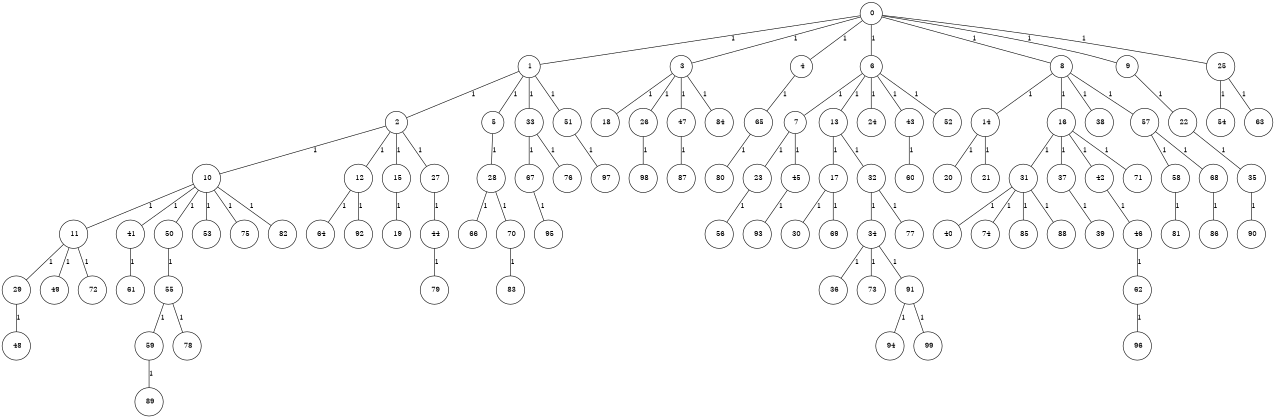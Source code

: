 graph G {
size="8.5,11;"
ratio = "expand;"
fixedsize="true;"
overlap="scale;"
node[shape=circle,width=.12,hight=.12,fontsize=12]
edge[fontsize=12]

0[label=" 0" color=black, pos="2.8045098,2.9536825!"];
1[label=" 1" color=black, pos="1.7447322,0.74316293!"];
2[label=" 2" color=black, pos="2.092576,1.4821074!"];
3[label=" 3" color=black, pos="2.3292851,0.31160237!"];
4[label=" 4" color=black, pos="0.29137773,2.1132737!"];
5[label=" 5" color=black, pos="1.9036619,2.0521674!"];
6[label=" 6" color=black, pos="0.80669306,1.4678232!"];
7[label=" 7" color=black, pos="0.27373112,0.9378264!"];
8[label=" 8" color=black, pos="0.41892462,1.1671044!"];
9[label=" 9" color=black, pos="1.4297136,0.8004396!"];
10[label=" 10" color=black, pos="0.34349713,0.075401085!"];
11[label=" 11" color=black, pos="0.50886125,0.53211085!"];
12[label=" 12" color=black, pos="1.3829153,1.7955374!"];
13[label=" 13" color=black, pos="1.3956169,2.2647446!"];
14[label=" 14" color=black, pos="0.77172296,1.0376578!"];
15[label=" 15" color=black, pos="1.7123198,2.123695!"];
16[label=" 16" color=black, pos="1.8669931,0.29490122!"];
17[label=" 17" color=black, pos="2.2010668,1.8189964!"];
18[label=" 18" color=black, pos="2.3778879,2.2173462!"];
19[label=" 19" color=black, pos="1.2814009,1.6869881!"];
20[label=" 20" color=black, pos="1.3948416,1.9508935!"];
21[label=" 21" color=black, pos="1.3302302,0.99276839!"];
22[label=" 22" color=black, pos="1.9482059,0.14740722!"];
23[label=" 23" color=black, pos="0.0059103272,2.7917702!"];
24[label=" 24" color=black, pos="1.5619016,2.1696101!"];
25[label=" 25" color=black, pos="0.18201222,1.3075322!"];
26[label=" 26" color=black, pos="1.8830039,1.4466492!"];
27[label=" 27" color=black, pos="0.27433539,0.82872104!"];
28[label=" 28" color=black, pos="0.61616267,2.4596355!"];
29[label=" 29" color=black, pos="2.9952526,1.048346!"];
30[label=" 30" color=black, pos="2.48283,0.60398428!"];
31[label=" 31" color=black, pos="1.4668554,1.3616437!"];
32[label=" 32" color=black, pos="1.4824259,0.79172532!"];
33[label=" 33" color=black, pos="0.51986033,1.2243381!"];
34[label=" 34" color=black, pos="1.6241359,1.567269!"];
35[label=" 35" color=black, pos="0.80462457,0.56764831!"];
36[label=" 36" color=black, pos="0.1756046,2.3671801!"];
37[label=" 37" color=black, pos="1.4796876,2.1143157!"];
38[label=" 38" color=black, pos="1.6112793,0.45125793!"];
39[label=" 39" color=black, pos="1.1140545,0.10689172!"];
40[label=" 40" color=black, pos="2.3441555,2.2609184!"];
41[label=" 41" color=black, pos="1.9978746,1.2668801!"];
42[label=" 42" color=black, pos="1.1562439,1.5204818!"];
43[label=" 43" color=black, pos="0.23013923,1.3816557!"];
44[label=" 44" color=black, pos="0.11541391,0.57660104!"];
45[label=" 45" color=black, pos="2.1643619,2.5576191!"];
46[label=" 46" color=black, pos="2.4092168,2.853776!"];
47[label=" 47" color=black, pos="0.82177873,1.1197516!"];
48[label=" 48" color=black, pos="1.8592848,0.02995015!"];
49[label=" 49" color=black, pos="0.86592659,0.47916986!"];
50[label=" 50" color=black, pos="2.1309794,2.9830389!"];
51[label=" 51" color=black, pos="2.0877818,2.7668625!"];
52[label=" 52" color=black, pos="2.1135304,2.7982973!"];
53[label=" 53" color=black, pos="1.0343803,0.053533589!"];
54[label=" 54" color=black, pos="1.3647934,2.9668684!"];
55[label=" 55" color=black, pos="0.86797729,1.3525065!"];
56[label=" 56" color=black, pos="0.46729002,2.5844214!"];
57[label=" 57" color=black, pos="0.67928687,0.35538708!"];
58[label=" 58" color=black, pos="2.0632429,1.171385!"];
59[label=" 59" color=black, pos="0.70312062,1.3542205!"];
60[label=" 60" color=black, pos="1.281711,2.0945434!"];
61[label=" 61" color=black, pos="0.50843418,0.7596884!"];
62[label=" 62" color=black, pos="0.055386558,2.0597998!"];
63[label=" 63" color=black, pos="2.8131768,1.6506259!"];
64[label=" 64" color=black, pos="1.7947629,0.61368342!"];
65[label=" 65" color=black, pos="0.29863852,2.284316!"];
66[label=" 66" color=black, pos="1.3074965,0.51290622!"];
67[label=" 67" color=black, pos="1.3939484,0.82726817!"];
68[label=" 68" color=black, pos="0.01964453,2.9917507!"];
69[label=" 69" color=black, pos="1.0698885,1.4013063!"];
70[label=" 70" color=black, pos="2.4779959,1.048639!"];
71[label=" 71" color=black, pos="2.8734124,1.5716395!"];
72[label=" 72" color=black, pos="1.9343121,0.14222502!"];
73[label=" 73" color=black, pos="1.1543934,0.59483209!"];
74[label=" 74" color=black, pos="1.882242,0.47250702!"];
75[label=" 75" color=black, pos="1.974865,2.9518499!"];
76[label=" 76" color=black, pos="2.2215868,1.5225883!"];
77[label=" 77" color=black, pos="0.69503966,1.4167504!"];
78[label=" 78" color=black, pos="1.3850008,2.4642082!"];
79[label=" 79" color=black, pos="0.1646542,1.9265885!"];
80[label=" 80" color=black, pos="1.2211706,1.331917!"];
81[label=" 81" color=black, pos="1.4953546,2.8374539!"];
82[label=" 82" color=black, pos="0.034487363,0.6537871!"];
83[label=" 83" color=black, pos="2.6097361,1.003862!"];
84[label=" 84" color=black, pos="2.5492376,1.1227982!"];
85[label=" 85" color=black, pos="0.45034492,1.4173128!"];
86[label=" 86" color=black, pos="2.0049379,2.0937589!"];
87[label=" 87" color=black, pos="0.91736867,2.2685585!"];
88[label=" 88" color=black, pos="1.089161,0.51410328!"];
89[label=" 89" color=black, pos="0.52722448,0.96211217!"];
90[label=" 90" color=black, pos="1.6615181,0.57106425!"];
91[label=" 91" color=black, pos="0.22153626,0.10257709!"];
92[label=" 92" color=black, pos="2.1013765,2.015051!"];
93[label=" 93" color=black, pos="1.7649238,0.38706714!"];
94[label=" 94" color=black, pos="0.31388476,0.93945392!"];
95[label=" 95" color=black, pos="0.5011735,2.3697927!"];
96[label=" 96" color=black, pos="0.8084878,0.17485001!"];
97[label=" 97" color=black, pos="2.2354532,1.8974241!"];
98[label=" 98" color=black, pos="2.7528615,1.1682255!"];
99[label=" 99" color=black, pos="1.0434146,1.7451715!"];
0--1[label="1"]
0--3[label="1"]
0--4[label="1"]
0--6[label="1"]
0--8[label="1"]
0--9[label="1"]
0--25[label="1"]
1--2[label="1"]
1--5[label="1"]
1--33[label="1"]
1--51[label="1"]
2--10[label="1"]
2--12[label="1"]
2--15[label="1"]
2--27[label="1"]
3--18[label="1"]
3--26[label="1"]
3--47[label="1"]
3--84[label="1"]
4--65[label="1"]
5--28[label="1"]
6--7[label="1"]
6--13[label="1"]
6--24[label="1"]
6--43[label="1"]
6--52[label="1"]
7--23[label="1"]
7--45[label="1"]
8--14[label="1"]
8--16[label="1"]
8--38[label="1"]
8--57[label="1"]
9--22[label="1"]
10--11[label="1"]
10--41[label="1"]
10--50[label="1"]
10--53[label="1"]
10--75[label="1"]
10--82[label="1"]
11--29[label="1"]
11--49[label="1"]
11--72[label="1"]
12--64[label="1"]
12--92[label="1"]
13--17[label="1"]
13--32[label="1"]
14--20[label="1"]
14--21[label="1"]
15--19[label="1"]
16--31[label="1"]
16--37[label="1"]
16--42[label="1"]
16--71[label="1"]
17--30[label="1"]
17--69[label="1"]
22--35[label="1"]
23--56[label="1"]
25--54[label="1"]
25--63[label="1"]
26--98[label="1"]
27--44[label="1"]
28--66[label="1"]
28--70[label="1"]
29--48[label="1"]
31--40[label="1"]
31--74[label="1"]
31--85[label="1"]
31--88[label="1"]
32--34[label="1"]
32--77[label="1"]
33--67[label="1"]
33--76[label="1"]
34--36[label="1"]
34--73[label="1"]
34--91[label="1"]
35--90[label="1"]
37--39[label="1"]
41--61[label="1"]
42--46[label="1"]
43--60[label="1"]
44--79[label="1"]
45--93[label="1"]
46--62[label="1"]
47--87[label="1"]
50--55[label="1"]
51--97[label="1"]
55--59[label="1"]
55--78[label="1"]
57--58[label="1"]
57--68[label="1"]
58--81[label="1"]
59--89[label="1"]
62--96[label="1"]
65--80[label="1"]
67--95[label="1"]
68--86[label="1"]
70--83[label="1"]
91--94[label="1"]
91--99[label="1"]

}
